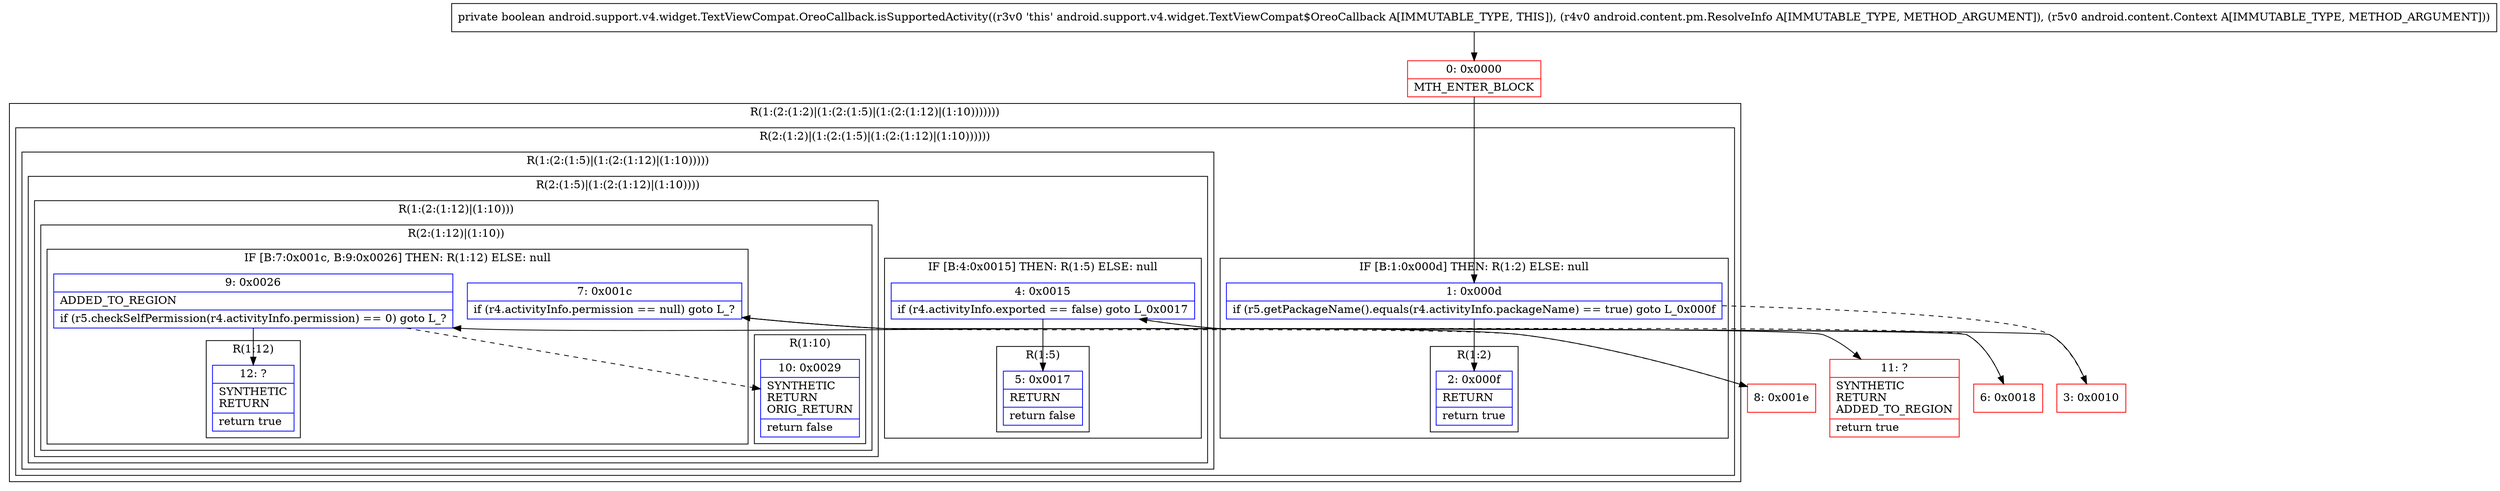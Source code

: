 digraph "CFG forandroid.support.v4.widget.TextViewCompat.OreoCallback.isSupportedActivity(Landroid\/content\/pm\/ResolveInfo;Landroid\/content\/Context;)Z" {
subgraph cluster_Region_877461557 {
label = "R(1:(2:(1:2)|(1:(2:(1:5)|(1:(2:(1:12)|(1:10)))))))";
node [shape=record,color=blue];
subgraph cluster_Region_84121973 {
label = "R(2:(1:2)|(1:(2:(1:5)|(1:(2:(1:12)|(1:10))))))";
node [shape=record,color=blue];
subgraph cluster_IfRegion_1194490022 {
label = "IF [B:1:0x000d] THEN: R(1:2) ELSE: null";
node [shape=record,color=blue];
Node_1 [shape=record,label="{1\:\ 0x000d|if (r5.getPackageName().equals(r4.activityInfo.packageName) == true) goto L_0x000f\l}"];
subgraph cluster_Region_1314821165 {
label = "R(1:2)";
node [shape=record,color=blue];
Node_2 [shape=record,label="{2\:\ 0x000f|RETURN\l|return true\l}"];
}
}
subgraph cluster_Region_315521403 {
label = "R(1:(2:(1:5)|(1:(2:(1:12)|(1:10)))))";
node [shape=record,color=blue];
subgraph cluster_Region_186618470 {
label = "R(2:(1:5)|(1:(2:(1:12)|(1:10))))";
node [shape=record,color=blue];
subgraph cluster_IfRegion_1597783275 {
label = "IF [B:4:0x0015] THEN: R(1:5) ELSE: null";
node [shape=record,color=blue];
Node_4 [shape=record,label="{4\:\ 0x0015|if (r4.activityInfo.exported == false) goto L_0x0017\l}"];
subgraph cluster_Region_1702442205 {
label = "R(1:5)";
node [shape=record,color=blue];
Node_5 [shape=record,label="{5\:\ 0x0017|RETURN\l|return false\l}"];
}
}
subgraph cluster_Region_77434024 {
label = "R(1:(2:(1:12)|(1:10)))";
node [shape=record,color=blue];
subgraph cluster_Region_1936106239 {
label = "R(2:(1:12)|(1:10))";
node [shape=record,color=blue];
subgraph cluster_IfRegion_1292047132 {
label = "IF [B:7:0x001c, B:9:0x0026] THEN: R(1:12) ELSE: null";
node [shape=record,color=blue];
Node_7 [shape=record,label="{7\:\ 0x001c|if (r4.activityInfo.permission == null) goto L_?\l}"];
Node_9 [shape=record,label="{9\:\ 0x0026|ADDED_TO_REGION\l|if (r5.checkSelfPermission(r4.activityInfo.permission) == 0) goto L_?\l}"];
subgraph cluster_Region_1643121085 {
label = "R(1:12)";
node [shape=record,color=blue];
Node_12 [shape=record,label="{12\:\ ?|SYNTHETIC\lRETURN\l|return true\l}"];
}
}
subgraph cluster_Region_165683687 {
label = "R(1:10)";
node [shape=record,color=blue];
Node_10 [shape=record,label="{10\:\ 0x0029|SYNTHETIC\lRETURN\lORIG_RETURN\l|return false\l}"];
}
}
}
}
}
}
}
Node_0 [shape=record,color=red,label="{0\:\ 0x0000|MTH_ENTER_BLOCK\l}"];
Node_3 [shape=record,color=red,label="{3\:\ 0x0010}"];
Node_6 [shape=record,color=red,label="{6\:\ 0x0018}"];
Node_8 [shape=record,color=red,label="{8\:\ 0x001e}"];
Node_11 [shape=record,color=red,label="{11\:\ ?|SYNTHETIC\lRETURN\lADDED_TO_REGION\l|return true\l}"];
MethodNode[shape=record,label="{private boolean android.support.v4.widget.TextViewCompat.OreoCallback.isSupportedActivity((r3v0 'this' android.support.v4.widget.TextViewCompat$OreoCallback A[IMMUTABLE_TYPE, THIS]), (r4v0 android.content.pm.ResolveInfo A[IMMUTABLE_TYPE, METHOD_ARGUMENT]), (r5v0 android.content.Context A[IMMUTABLE_TYPE, METHOD_ARGUMENT])) }"];
MethodNode -> Node_0;
Node_1 -> Node_2;
Node_1 -> Node_3[style=dashed];
Node_4 -> Node_5;
Node_4 -> Node_6[style=dashed];
Node_7 -> Node_8[style=dashed];
Node_7 -> Node_11;
Node_9 -> Node_10[style=dashed];
Node_9 -> Node_12;
Node_0 -> Node_1;
Node_3 -> Node_4;
Node_6 -> Node_7;
Node_8 -> Node_9;
}


